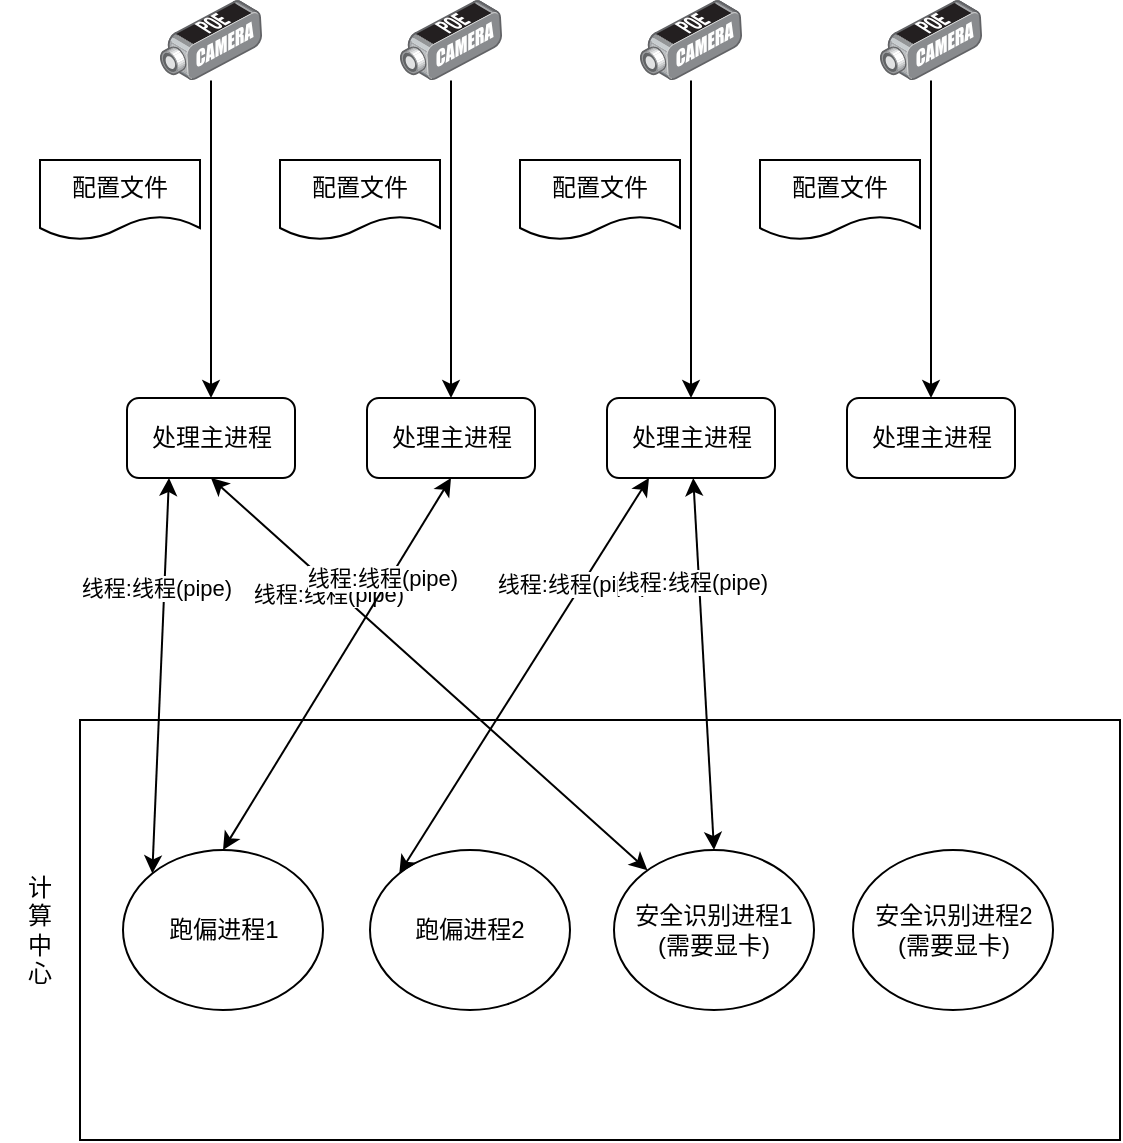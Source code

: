 <mxfile version="14.4.5" type="github">
  <diagram id="cCJnxMXBAtRdat_ASji1" name="Page-1">
    <mxGraphModel dx="946" dy="614" grid="1" gridSize="10" guides="1" tooltips="1" connect="1" arrows="1" fold="1" page="1" pageScale="1" pageWidth="850" pageHeight="1100" math="0" shadow="0">
      <root>
        <mxCell id="0" />
        <mxCell id="1" parent="0" />
        <mxCell id="f7P9pab2XVLLpQTwuehZ-17" value="" style="rounded=0;whiteSpace=wrap;html=1;" vertex="1" parent="1">
          <mxGeometry x="160" y="400" width="520" height="210" as="geometry" />
        </mxCell>
        <mxCell id="f7P9pab2XVLLpQTwuehZ-1" value="" style="points=[];aspect=fixed;html=1;align=center;shadow=0;dashed=0;image;image=img/lib/allied_telesis/security/POE_DVS_Camera.svg;" vertex="1" parent="1">
          <mxGeometry x="200" y="40" width="51" height="40.2" as="geometry" />
        </mxCell>
        <mxCell id="f7P9pab2XVLLpQTwuehZ-2" value="" style="points=[];aspect=fixed;html=1;align=center;shadow=0;dashed=0;image;image=img/lib/allied_telesis/security/POE_DVS_Camera.svg;" vertex="1" parent="1">
          <mxGeometry x="320" y="40" width="51" height="40.2" as="geometry" />
        </mxCell>
        <mxCell id="f7P9pab2XVLLpQTwuehZ-3" value="" style="points=[];aspect=fixed;html=1;align=center;shadow=0;dashed=0;image;image=img/lib/allied_telesis/security/POE_DVS_Camera.svg;" vertex="1" parent="1">
          <mxGeometry x="440" y="40" width="51" height="40.2" as="geometry" />
        </mxCell>
        <mxCell id="f7P9pab2XVLLpQTwuehZ-4" value="" style="points=[];aspect=fixed;html=1;align=center;shadow=0;dashed=0;image;image=img/lib/allied_telesis/security/POE_DVS_Camera.svg;" vertex="1" parent="1">
          <mxGeometry x="560" y="40" width="51" height="40.2" as="geometry" />
        </mxCell>
        <mxCell id="f7P9pab2XVLLpQTwuehZ-5" value="处理主进程" style="rounded=1;whiteSpace=wrap;html=1;" vertex="1" parent="1">
          <mxGeometry x="183.5" y="239" width="84" height="40" as="geometry" />
        </mxCell>
        <mxCell id="f7P9pab2XVLLpQTwuehZ-6" value="&lt;span&gt;处理主进程&lt;/span&gt;" style="rounded=1;whiteSpace=wrap;html=1;" vertex="1" parent="1">
          <mxGeometry x="303.5" y="239" width="84" height="40" as="geometry" />
        </mxCell>
        <mxCell id="f7P9pab2XVLLpQTwuehZ-7" value="&lt;span&gt;处理主进程&lt;/span&gt;" style="rounded=1;whiteSpace=wrap;html=1;" vertex="1" parent="1">
          <mxGeometry x="423.5" y="239" width="84" height="40" as="geometry" />
        </mxCell>
        <mxCell id="f7P9pab2XVLLpQTwuehZ-8" value="&lt;span&gt;处理主进程&lt;/span&gt;" style="rounded=1;whiteSpace=wrap;html=1;" vertex="1" parent="1">
          <mxGeometry x="543.5" y="239" width="84" height="40" as="geometry" />
        </mxCell>
        <mxCell id="f7P9pab2XVLLpQTwuehZ-9" value="" style="endArrow=classic;html=1;entryX=0.5;entryY=0;entryDx=0;entryDy=0;" edge="1" parent="1" source="f7P9pab2XVLLpQTwuehZ-1" target="f7P9pab2XVLLpQTwuehZ-5">
          <mxGeometry width="50" height="50" relative="1" as="geometry">
            <mxPoint x="80" y="230" as="sourcePoint" />
            <mxPoint x="130" y="180" as="targetPoint" />
          </mxGeometry>
        </mxCell>
        <mxCell id="f7P9pab2XVLLpQTwuehZ-10" value="" style="endArrow=classic;html=1;entryX=0.5;entryY=0;entryDx=0;entryDy=0;" edge="1" parent="1" source="f7P9pab2XVLLpQTwuehZ-2" target="f7P9pab2XVLLpQTwuehZ-6">
          <mxGeometry width="50" height="50" relative="1" as="geometry">
            <mxPoint x="270" y="400" as="sourcePoint" />
            <mxPoint x="320" y="350" as="targetPoint" />
          </mxGeometry>
        </mxCell>
        <mxCell id="f7P9pab2XVLLpQTwuehZ-11" value="" style="endArrow=classic;html=1;entryX=0.5;entryY=0;entryDx=0;entryDy=0;" edge="1" parent="1" source="f7P9pab2XVLLpQTwuehZ-3" target="f7P9pab2XVLLpQTwuehZ-7">
          <mxGeometry width="50" height="50" relative="1" as="geometry">
            <mxPoint x="480" y="120" as="sourcePoint" />
            <mxPoint x="470" y="310" as="targetPoint" />
          </mxGeometry>
        </mxCell>
        <mxCell id="f7P9pab2XVLLpQTwuehZ-12" value="" style="endArrow=classic;html=1;entryX=0.5;entryY=0;entryDx=0;entryDy=0;" edge="1" parent="1" source="f7P9pab2XVLLpQTwuehZ-4" target="f7P9pab2XVLLpQTwuehZ-8">
          <mxGeometry width="50" height="50" relative="1" as="geometry">
            <mxPoint x="450" y="440" as="sourcePoint" />
            <mxPoint x="500" y="390" as="targetPoint" />
          </mxGeometry>
        </mxCell>
        <mxCell id="f7P9pab2XVLLpQTwuehZ-13" value="配置文件" style="shape=document;whiteSpace=wrap;html=1;boundedLbl=1;" vertex="1" parent="1">
          <mxGeometry x="140" y="120" width="80" height="40" as="geometry" />
        </mxCell>
        <mxCell id="f7P9pab2XVLLpQTwuehZ-14" value="配置文件" style="shape=document;whiteSpace=wrap;html=1;boundedLbl=1;" vertex="1" parent="1">
          <mxGeometry x="260" y="120" width="80" height="40" as="geometry" />
        </mxCell>
        <mxCell id="f7P9pab2XVLLpQTwuehZ-15" value="配置文件" style="shape=document;whiteSpace=wrap;html=1;boundedLbl=1;" vertex="1" parent="1">
          <mxGeometry x="380" y="120" width="80" height="40" as="geometry" />
        </mxCell>
        <mxCell id="f7P9pab2XVLLpQTwuehZ-16" value="配置文件" style="shape=document;whiteSpace=wrap;html=1;boundedLbl=1;" vertex="1" parent="1">
          <mxGeometry x="500" y="120" width="80" height="40" as="geometry" />
        </mxCell>
        <mxCell id="f7P9pab2XVLLpQTwuehZ-18" value="跑偏进程1" style="ellipse;whiteSpace=wrap;html=1;" vertex="1" parent="1">
          <mxGeometry x="181.5" y="465" width="100" height="80" as="geometry" />
        </mxCell>
        <mxCell id="f7P9pab2XVLLpQTwuehZ-19" value="计&lt;br&gt;算&lt;br&gt;中&lt;br&gt;心" style="text;html=1;strokeColor=none;fillColor=none;align=center;verticalAlign=middle;whiteSpace=wrap;rounded=0;" vertex="1" parent="1">
          <mxGeometry x="120" y="400" width="40" height="210" as="geometry" />
        </mxCell>
        <mxCell id="f7P9pab2XVLLpQTwuehZ-22" value="跑偏进程2" style="ellipse;whiteSpace=wrap;html=1;" vertex="1" parent="1">
          <mxGeometry x="305" y="465" width="100" height="80" as="geometry" />
        </mxCell>
        <mxCell id="f7P9pab2XVLLpQTwuehZ-23" value="安全识别进程1&lt;br&gt;(需要显卡)" style="ellipse;whiteSpace=wrap;html=1;" vertex="1" parent="1">
          <mxGeometry x="427" y="465" width="100" height="80" as="geometry" />
        </mxCell>
        <mxCell id="f7P9pab2XVLLpQTwuehZ-24" value="安全识别进程2&lt;br&gt;(需要显卡)" style="ellipse;whiteSpace=wrap;html=1;" vertex="1" parent="1">
          <mxGeometry x="546.5" y="465" width="100" height="80" as="geometry" />
        </mxCell>
        <mxCell id="f7P9pab2XVLLpQTwuehZ-25" value="" style="endArrow=classic;startArrow=classic;html=1;exitX=0;exitY=0;exitDx=0;exitDy=0;entryX=0.25;entryY=1;entryDx=0;entryDy=0;" edge="1" parent="1" source="f7P9pab2XVLLpQTwuehZ-18" target="f7P9pab2XVLLpQTwuehZ-5">
          <mxGeometry width="50" height="50" relative="1" as="geometry">
            <mxPoint x="70" y="370" as="sourcePoint" />
            <mxPoint x="120" y="320" as="targetPoint" />
          </mxGeometry>
        </mxCell>
        <mxCell id="f7P9pab2XVLLpQTwuehZ-26" value="线程:线程(pipe)" style="edgeLabel;html=1;align=center;verticalAlign=middle;resizable=0;points=[];" vertex="1" connectable="0" parent="f7P9pab2XVLLpQTwuehZ-25">
          <mxGeometry x="0.442" y="4" relative="1" as="geometry">
            <mxPoint as="offset" />
          </mxGeometry>
        </mxCell>
        <mxCell id="f7P9pab2XVLLpQTwuehZ-27" value="" style="endArrow=classic;startArrow=classic;html=1;entryX=0.5;entryY=1;entryDx=0;entryDy=0;" edge="1" parent="1" source="f7P9pab2XVLLpQTwuehZ-23" target="f7P9pab2XVLLpQTwuehZ-5">
          <mxGeometry width="50" height="50" relative="1" as="geometry">
            <mxPoint x="206.145" y="486.716" as="sourcePoint" />
            <mxPoint x="214.5" y="289" as="targetPoint" />
          </mxGeometry>
        </mxCell>
        <mxCell id="f7P9pab2XVLLpQTwuehZ-28" value="线程:线程(pipe)" style="edgeLabel;html=1;align=center;verticalAlign=middle;resizable=0;points=[];" vertex="1" connectable="0" parent="f7P9pab2XVLLpQTwuehZ-27">
          <mxGeometry x="0.442" y="4" relative="1" as="geometry">
            <mxPoint as="offset" />
          </mxGeometry>
        </mxCell>
        <mxCell id="f7P9pab2XVLLpQTwuehZ-29" value="" style="endArrow=classic;startArrow=classic;html=1;exitX=0.5;exitY=0;exitDx=0;exitDy=0;entryX=0.5;entryY=1;entryDx=0;entryDy=0;" edge="1" parent="1" source="f7P9pab2XVLLpQTwuehZ-18" target="f7P9pab2XVLLpQTwuehZ-6">
          <mxGeometry width="50" height="50" relative="1" as="geometry">
            <mxPoint x="206.145" y="486.716" as="sourcePoint" />
            <mxPoint x="214.5" y="289" as="targetPoint" />
          </mxGeometry>
        </mxCell>
        <mxCell id="f7P9pab2XVLLpQTwuehZ-30" value="线程:线程(pipe)" style="edgeLabel;html=1;align=center;verticalAlign=middle;resizable=0;points=[];" vertex="1" connectable="0" parent="f7P9pab2XVLLpQTwuehZ-29">
          <mxGeometry x="0.442" y="4" relative="1" as="geometry">
            <mxPoint as="offset" />
          </mxGeometry>
        </mxCell>
        <mxCell id="f7P9pab2XVLLpQTwuehZ-31" value="" style="endArrow=classic;startArrow=classic;html=1;exitX=0;exitY=0;exitDx=0;exitDy=0;entryX=0.25;entryY=1;entryDx=0;entryDy=0;" edge="1" parent="1" source="f7P9pab2XVLLpQTwuehZ-22" target="f7P9pab2XVLLpQTwuehZ-7">
          <mxGeometry width="50" height="50" relative="1" as="geometry">
            <mxPoint x="216.145" y="496.716" as="sourcePoint" />
            <mxPoint x="224.5" y="299" as="targetPoint" />
          </mxGeometry>
        </mxCell>
        <mxCell id="f7P9pab2XVLLpQTwuehZ-32" value="线程:线程(pipe)" style="edgeLabel;html=1;align=center;verticalAlign=middle;resizable=0;points=[];" vertex="1" connectable="0" parent="f7P9pab2XVLLpQTwuehZ-31">
          <mxGeometry x="0.442" y="4" relative="1" as="geometry">
            <mxPoint as="offset" />
          </mxGeometry>
        </mxCell>
        <mxCell id="f7P9pab2XVLLpQTwuehZ-33" value="" style="endArrow=classic;startArrow=classic;html=1;exitX=0.5;exitY=0;exitDx=0;exitDy=0;" edge="1" parent="1" source="f7P9pab2XVLLpQTwuehZ-23" target="f7P9pab2XVLLpQTwuehZ-7">
          <mxGeometry width="50" height="50" relative="1" as="geometry">
            <mxPoint x="226.145" y="506.716" as="sourcePoint" />
            <mxPoint x="234.5" y="309" as="targetPoint" />
          </mxGeometry>
        </mxCell>
        <mxCell id="f7P9pab2XVLLpQTwuehZ-34" value="线程:线程(pipe)" style="edgeLabel;html=1;align=center;verticalAlign=middle;resizable=0;points=[];" vertex="1" connectable="0" parent="f7P9pab2XVLLpQTwuehZ-33">
          <mxGeometry x="0.442" y="4" relative="1" as="geometry">
            <mxPoint as="offset" />
          </mxGeometry>
        </mxCell>
      </root>
    </mxGraphModel>
  </diagram>
</mxfile>
